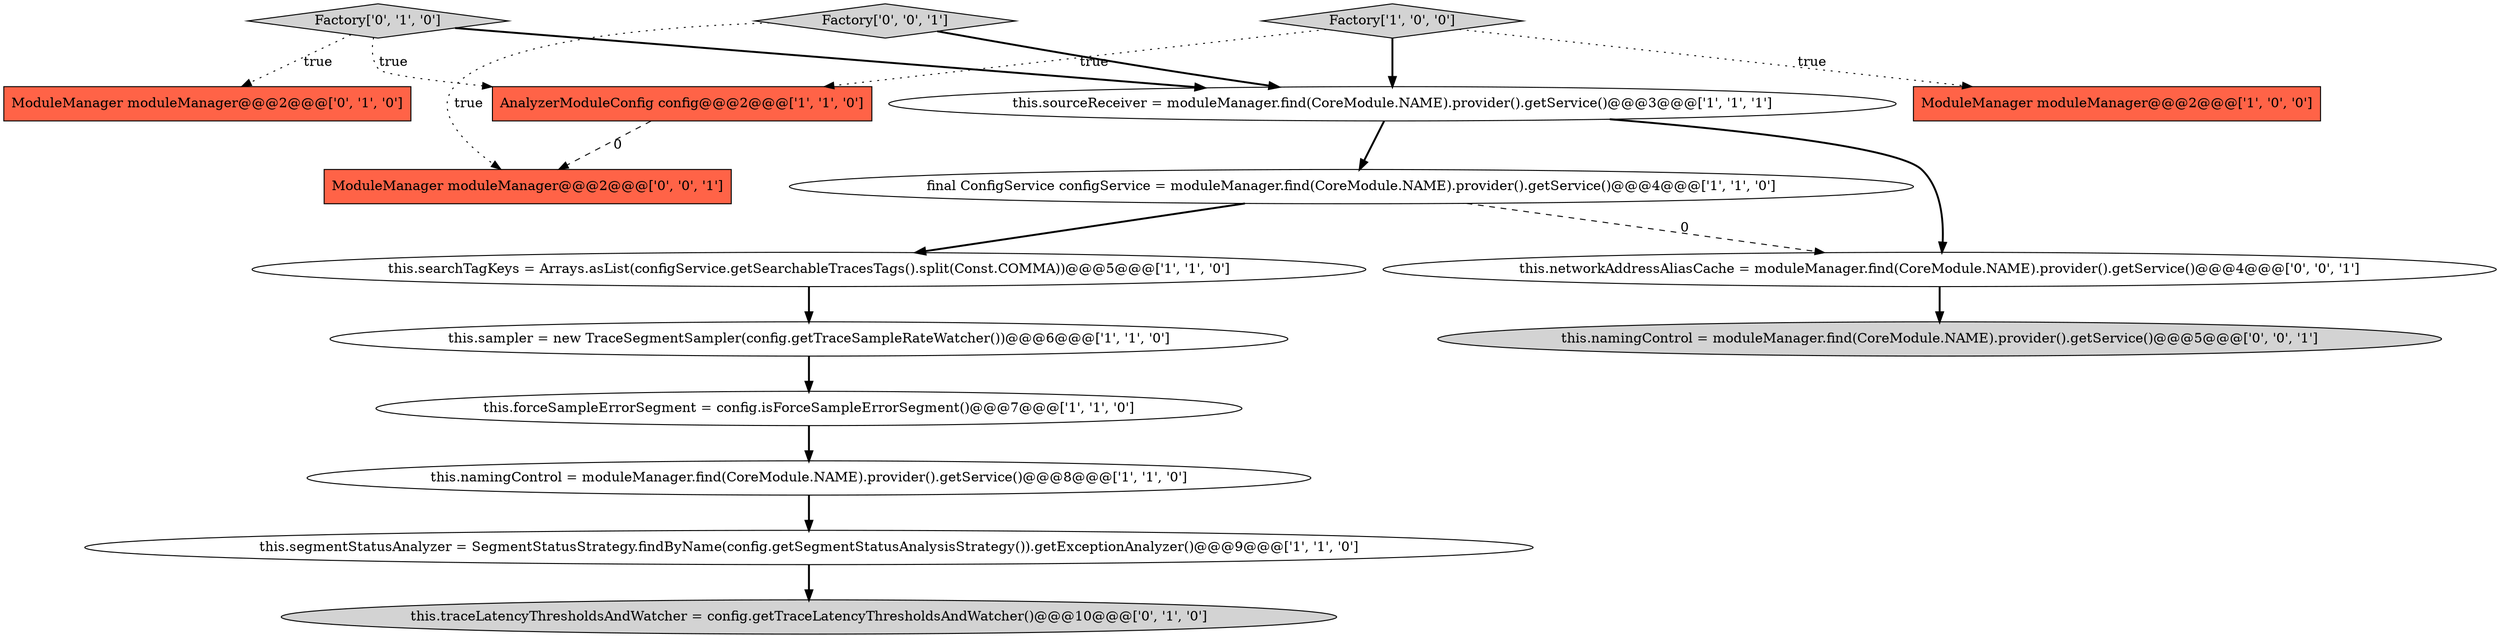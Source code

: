 digraph {
1 [style = filled, label = "this.segmentStatusAnalyzer = SegmentStatusStrategy.findByName(config.getSegmentStatusAnalysisStrategy()).getExceptionAnalyzer()@@@9@@@['1', '1', '0']", fillcolor = white, shape = ellipse image = "AAA0AAABBB1BBB"];
7 [style = filled, label = "ModuleManager moduleManager@@@2@@@['1', '0', '0']", fillcolor = tomato, shape = box image = "AAA0AAABBB1BBB"];
13 [style = filled, label = "this.networkAddressAliasCache = moduleManager.find(CoreModule.NAME).provider().getService()@@@4@@@['0', '0', '1']", fillcolor = white, shape = ellipse image = "AAA0AAABBB3BBB"];
3 [style = filled, label = "this.forceSampleErrorSegment = config.isForceSampleErrorSegment()@@@7@@@['1', '1', '0']", fillcolor = white, shape = ellipse image = "AAA0AAABBB1BBB"];
15 [style = filled, label = "this.namingControl = moduleManager.find(CoreModule.NAME).provider().getService()@@@5@@@['0', '0', '1']", fillcolor = lightgray, shape = ellipse image = "AAA0AAABBB3BBB"];
14 [style = filled, label = "ModuleManager moduleManager@@@2@@@['0', '0', '1']", fillcolor = tomato, shape = box image = "AAA0AAABBB3BBB"];
4 [style = filled, label = "this.namingControl = moduleManager.find(CoreModule.NAME).provider().getService()@@@8@@@['1', '1', '0']", fillcolor = white, shape = ellipse image = "AAA0AAABBB1BBB"];
0 [style = filled, label = "this.sourceReceiver = moduleManager.find(CoreModule.NAME).provider().getService()@@@3@@@['1', '1', '1']", fillcolor = white, shape = ellipse image = "AAA0AAABBB1BBB"];
11 [style = filled, label = "Factory['0', '1', '0']", fillcolor = lightgray, shape = diamond image = "AAA0AAABBB2BBB"];
8 [style = filled, label = "AnalyzerModuleConfig config@@@2@@@['1', '1', '0']", fillcolor = tomato, shape = box image = "AAA0AAABBB1BBB"];
9 [style = filled, label = "Factory['1', '0', '0']", fillcolor = lightgray, shape = diamond image = "AAA0AAABBB1BBB"];
10 [style = filled, label = "ModuleManager moduleManager@@@2@@@['0', '1', '0']", fillcolor = tomato, shape = box image = "AAA0AAABBB2BBB"];
5 [style = filled, label = "this.searchTagKeys = Arrays.asList(configService.getSearchableTracesTags().split(Const.COMMA))@@@5@@@['1', '1', '0']", fillcolor = white, shape = ellipse image = "AAA0AAABBB1BBB"];
12 [style = filled, label = "this.traceLatencyThresholdsAndWatcher = config.getTraceLatencyThresholdsAndWatcher()@@@10@@@['0', '1', '0']", fillcolor = lightgray, shape = ellipse image = "AAA1AAABBB2BBB"];
16 [style = filled, label = "Factory['0', '0', '1']", fillcolor = lightgray, shape = diamond image = "AAA0AAABBB3BBB"];
2 [style = filled, label = "this.sampler = new TraceSegmentSampler(config.getTraceSampleRateWatcher())@@@6@@@['1', '1', '0']", fillcolor = white, shape = ellipse image = "AAA0AAABBB1BBB"];
6 [style = filled, label = "final ConfigService configService = moduleManager.find(CoreModule.NAME).provider().getService()@@@4@@@['1', '1', '0']", fillcolor = white, shape = ellipse image = "AAA0AAABBB1BBB"];
0->6 [style = bold, label=""];
5->2 [style = bold, label=""];
11->8 [style = dotted, label="true"];
16->0 [style = bold, label=""];
16->14 [style = dotted, label="true"];
4->1 [style = bold, label=""];
13->15 [style = bold, label=""];
9->8 [style = dotted, label="true"];
8->14 [style = dashed, label="0"];
6->13 [style = dashed, label="0"];
9->0 [style = bold, label=""];
11->10 [style = dotted, label="true"];
0->13 [style = bold, label=""];
3->4 [style = bold, label=""];
1->12 [style = bold, label=""];
6->5 [style = bold, label=""];
2->3 [style = bold, label=""];
9->7 [style = dotted, label="true"];
11->0 [style = bold, label=""];
}
